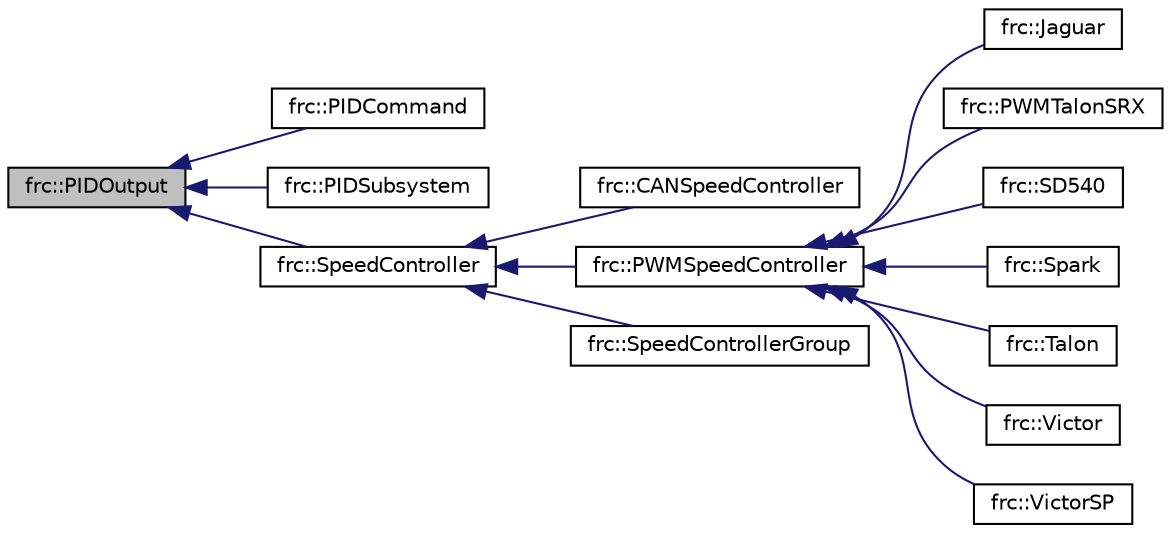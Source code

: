digraph "frc::PIDOutput"
{
  edge [fontname="Helvetica",fontsize="10",labelfontname="Helvetica",labelfontsize="10"];
  node [fontname="Helvetica",fontsize="10",shape=record];
  rankdir="LR";
  Node1 [label="frc::PIDOutput",height=0.2,width=0.4,color="black", fillcolor="grey75", style="filled", fontcolor="black"];
  Node1 -> Node2 [dir="back",color="midnightblue",fontsize="10",style="solid",fontname="Helvetica"];
  Node2 [label="frc::PIDCommand",height=0.2,width=0.4,color="black", fillcolor="white", style="filled",URL="$classfrc_1_1PIDCommand.html"];
  Node1 -> Node3 [dir="back",color="midnightblue",fontsize="10",style="solid",fontname="Helvetica"];
  Node3 [label="frc::PIDSubsystem",height=0.2,width=0.4,color="black", fillcolor="white", style="filled",URL="$classfrc_1_1PIDSubsystem.html",tooltip="This class is designed to handle the case where there is a Subsystem which uses a single PIDControlle..."];
  Node1 -> Node4 [dir="back",color="midnightblue",fontsize="10",style="solid",fontname="Helvetica"];
  Node4 [label="frc::SpeedController",height=0.2,width=0.4,color="black", fillcolor="white", style="filled",URL="$classfrc_1_1SpeedController.html",tooltip="Interface for speed controlling devices. "];
  Node4 -> Node5 [dir="back",color="midnightblue",fontsize="10",style="solid",fontname="Helvetica"];
  Node5 [label="frc::CANSpeedController",height=0.2,width=0.4,color="black", fillcolor="white", style="filled",URL="$classfrc_1_1CANSpeedController.html",tooltip="Interface for \"smart\" CAN-based speed controllers. "];
  Node4 -> Node6 [dir="back",color="midnightblue",fontsize="10",style="solid",fontname="Helvetica"];
  Node6 [label="frc::PWMSpeedController",height=0.2,width=0.4,color="black", fillcolor="white", style="filled",URL="$classfrc_1_1PWMSpeedController.html",tooltip="Common base class for all PWM Speed Controllers. "];
  Node6 -> Node7 [dir="back",color="midnightblue",fontsize="10",style="solid",fontname="Helvetica"];
  Node7 [label="frc::Jaguar",height=0.2,width=0.4,color="black", fillcolor="white", style="filled",URL="$classfrc_1_1Jaguar.html",tooltip="Luminary Micro / Vex Robotics Jaguar Speed Controller with PWM control. "];
  Node6 -> Node8 [dir="back",color="midnightblue",fontsize="10",style="solid",fontname="Helvetica"];
  Node8 [label="frc::PWMTalonSRX",height=0.2,width=0.4,color="black", fillcolor="white", style="filled",URL="$classfrc_1_1PWMTalonSRX.html",tooltip="Cross the Road Electronics (CTRE) Talon SRX Speed Controller with PWM control. "];
  Node6 -> Node9 [dir="back",color="midnightblue",fontsize="10",style="solid",fontname="Helvetica"];
  Node9 [label="frc::SD540",height=0.2,width=0.4,color="black", fillcolor="white", style="filled",URL="$classfrc_1_1SD540.html",tooltip="Mindsensors SD540 Speed Controller. "];
  Node6 -> Node10 [dir="back",color="midnightblue",fontsize="10",style="solid",fontname="Helvetica"];
  Node10 [label="frc::Spark",height=0.2,width=0.4,color="black", fillcolor="white", style="filled",URL="$classfrc_1_1Spark.html",tooltip="REV Robotics Speed Controller. "];
  Node6 -> Node11 [dir="back",color="midnightblue",fontsize="10",style="solid",fontname="Helvetica"];
  Node11 [label="frc::Talon",height=0.2,width=0.4,color="black", fillcolor="white", style="filled",URL="$classfrc_1_1Talon.html",tooltip="Cross the Road Electronics (CTRE) Talon and Talon SR Speed Controller. "];
  Node6 -> Node12 [dir="back",color="midnightblue",fontsize="10",style="solid",fontname="Helvetica"];
  Node12 [label="frc::Victor",height=0.2,width=0.4,color="black", fillcolor="white", style="filled",URL="$classfrc_1_1Victor.html",tooltip="Vex Robotics Victor 888 Speed Controller. "];
  Node6 -> Node13 [dir="back",color="midnightblue",fontsize="10",style="solid",fontname="Helvetica"];
  Node13 [label="frc::VictorSP",height=0.2,width=0.4,color="black", fillcolor="white", style="filled",URL="$classfrc_1_1VictorSP.html",tooltip="Vex Robotics Victor SP Speed Controller. "];
  Node4 -> Node14 [dir="back",color="midnightblue",fontsize="10",style="solid",fontname="Helvetica"];
  Node14 [label="frc::SpeedControllerGroup",height=0.2,width=0.4,color="black", fillcolor="white", style="filled",URL="$classfrc_1_1SpeedControllerGroup.html"];
}
